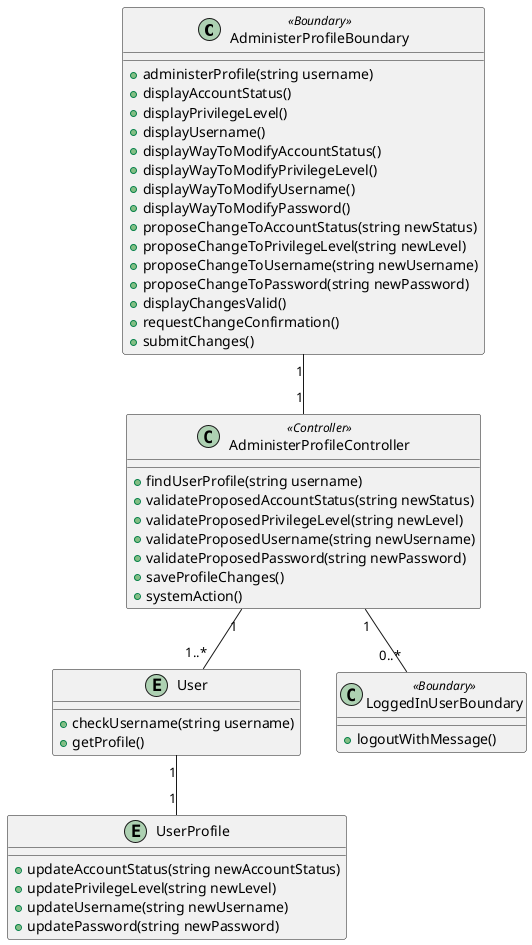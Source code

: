 @startuml

class AdministerProfileBoundary <<Boundary>> {
    + administerProfile(string username)
    + displayAccountStatus()
    + displayPrivilegeLevel()
    + displayUsername()
    + displayWayToModifyAccountStatus()
    + displayWayToModifyPrivilegeLevel()
    + displayWayToModifyUsername()
    + displayWayToModifyPassword()
    + proposeChangeToAccountStatus(string newStatus)
    + proposeChangeToPrivilegeLevel(string newLevel)
    + proposeChangeToUsername(string newUsername)
    + proposeChangeToPassword(string newPassword)
    + displayChangesValid()
    + requestChangeConfirmation()
    + submitChanges()
}

class AdministerProfileController <<Controller>> {
    + findUserProfile(string username)
    + validateProposedAccountStatus(string newStatus)
    + validateProposedPrivilegeLevel(string newLevel)
    + validateProposedUsername(string newUsername)
    + validateProposedPassword(string newPassword)
    + saveProfileChanges()
    + systemAction()
}

entity User {
    + checkUsername(string username)
    + getProfile()
}

entity UserProfile {
    + updateAccountStatus(string newAccountStatus)
    + updatePrivilegeLevel(string newLevel)
    + updateUsername(string newUsername)
    + updatePassword(string newPassword)
}

class LoggedInUserBoundary <<Boundary>> {
    + logoutWithMessage()
}

AdministerProfileBoundary "1" -- "1" AdministerProfileController
AdministerProfileController "1" -- "1..*" User
User "1" -- "1" UserProfile
AdministerProfileController "1" -- "0..*" LoggedInUserBoundary

@enduml